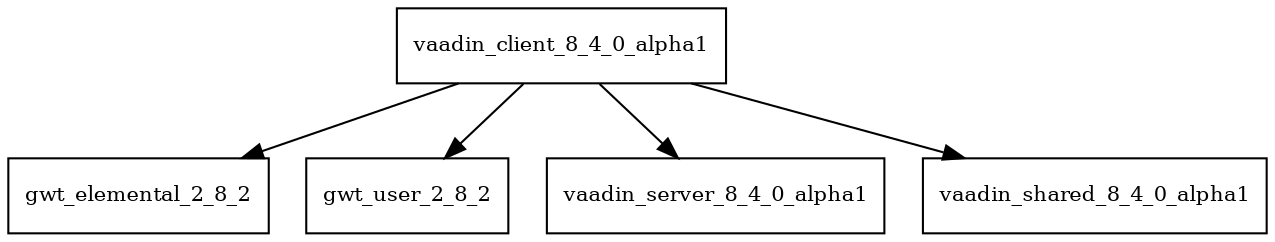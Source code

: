 digraph vaadin_client_8_4_0_alpha1_dependencies {
  node [shape = box, fontsize=10.0];
  vaadin_client_8_4_0_alpha1 -> gwt_elemental_2_8_2;
  vaadin_client_8_4_0_alpha1 -> gwt_user_2_8_2;
  vaadin_client_8_4_0_alpha1 -> vaadin_server_8_4_0_alpha1;
  vaadin_client_8_4_0_alpha1 -> vaadin_shared_8_4_0_alpha1;
}
